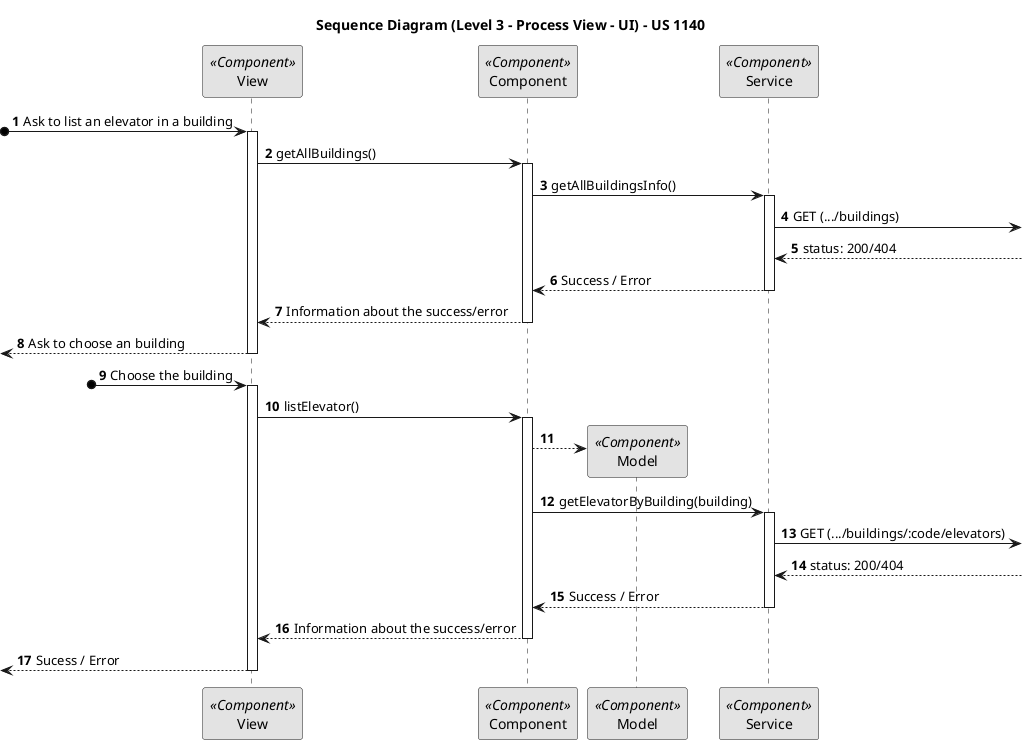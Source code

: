 @startuml
skinparam monochrome true
skinparam packageStyle rectangle
skinparam shadowing false

title Sequence Diagram (Level 3 - Process View - UI) - US 1140
autonumber

participant "View" as View <<Component>>
participant "Component" as Component <<Component>>
participant "Model" as Model <<Component>>
participant "Service" as Service <<Component>>

?o-> View : Ask to list an elevator in a building
activate View
    View -> Component : getAllBuildings()
    activate Component
        Component -> Service : getAllBuildingsInfo()
        activate Service
            Service -> : GET (.../buildings)
            Service <--: status: 200/404
            Service --> Component : Success / Error
        deactivate Service

        Component --> View : Information about the success/error
    deactivate Component
<-- View : Ask to choose an building
deactivate View

?o-> View : Choose the building
activate View
    View -> Component : listElevator()
    activate Component
        Component --> Model** :
        Component -> Service : getElevatorByBuilding(building)
        activate Service
            Service -> : GET (.../buildings/:code/elevators)
            Service <--: status: 200/404
            Service --> Component : Success / Error
        deactivate Service

        Component --> View : Information about the success/error
    deactivate Component
<-- View : Sucess / Error
deactivate View

@enduml
